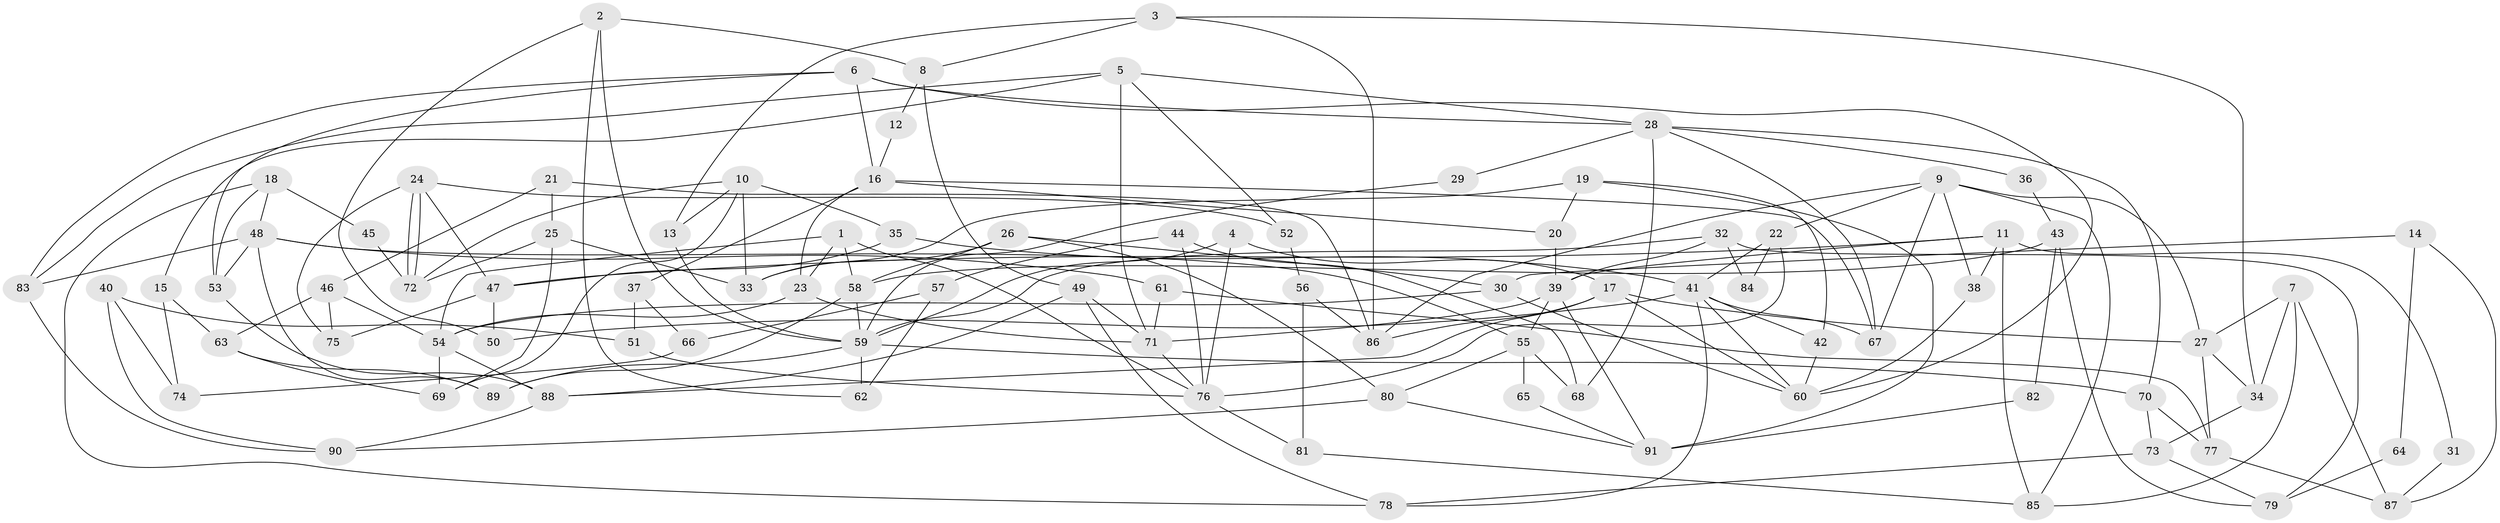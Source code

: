 // Generated by graph-tools (version 1.1) at 2025/11/02/27/25 16:11:17]
// undirected, 91 vertices, 182 edges
graph export_dot {
graph [start="1"]
  node [color=gray90,style=filled];
  1;
  2;
  3;
  4;
  5;
  6;
  7;
  8;
  9;
  10;
  11;
  12;
  13;
  14;
  15;
  16;
  17;
  18;
  19;
  20;
  21;
  22;
  23;
  24;
  25;
  26;
  27;
  28;
  29;
  30;
  31;
  32;
  33;
  34;
  35;
  36;
  37;
  38;
  39;
  40;
  41;
  42;
  43;
  44;
  45;
  46;
  47;
  48;
  49;
  50;
  51;
  52;
  53;
  54;
  55;
  56;
  57;
  58;
  59;
  60;
  61;
  62;
  63;
  64;
  65;
  66;
  67;
  68;
  69;
  70;
  71;
  72;
  73;
  74;
  75;
  76;
  77;
  78;
  79;
  80;
  81;
  82;
  83;
  84;
  85;
  86;
  87;
  88;
  89;
  90;
  91;
  1 -- 58;
  1 -- 54;
  1 -- 23;
  1 -- 76;
  2 -- 8;
  2 -- 50;
  2 -- 59;
  2 -- 62;
  3 -- 34;
  3 -- 13;
  3 -- 8;
  3 -- 86;
  4 -- 17;
  4 -- 59;
  4 -- 76;
  5 -- 28;
  5 -- 83;
  5 -- 15;
  5 -- 52;
  5 -- 71;
  6 -- 16;
  6 -- 60;
  6 -- 28;
  6 -- 53;
  6 -- 83;
  7 -- 27;
  7 -- 85;
  7 -- 34;
  7 -- 87;
  8 -- 49;
  8 -- 12;
  9 -- 38;
  9 -- 86;
  9 -- 22;
  9 -- 27;
  9 -- 67;
  9 -- 85;
  10 -- 35;
  10 -- 69;
  10 -- 13;
  10 -- 33;
  10 -- 72;
  11 -- 39;
  11 -- 47;
  11 -- 31;
  11 -- 38;
  11 -- 85;
  12 -- 16;
  13 -- 59;
  14 -- 87;
  14 -- 30;
  14 -- 64;
  15 -- 63;
  15 -- 74;
  16 -- 23;
  16 -- 20;
  16 -- 37;
  16 -- 67;
  17 -- 60;
  17 -- 27;
  17 -- 86;
  17 -- 88;
  18 -- 53;
  18 -- 78;
  18 -- 45;
  18 -- 48;
  19 -- 33;
  19 -- 42;
  19 -- 20;
  19 -- 91;
  20 -- 39;
  21 -- 25;
  21 -- 86;
  21 -- 46;
  22 -- 76;
  22 -- 41;
  22 -- 84;
  23 -- 71;
  23 -- 54;
  24 -- 72;
  24 -- 72;
  24 -- 52;
  24 -- 47;
  24 -- 75;
  25 -- 69;
  25 -- 72;
  25 -- 33;
  26 -- 80;
  26 -- 33;
  26 -- 30;
  26 -- 58;
  27 -- 77;
  27 -- 34;
  28 -- 67;
  28 -- 29;
  28 -- 36;
  28 -- 68;
  28 -- 70;
  29 -- 59;
  30 -- 54;
  30 -- 60;
  31 -- 87;
  32 -- 39;
  32 -- 59;
  32 -- 79;
  32 -- 84;
  34 -- 73;
  35 -- 41;
  35 -- 47;
  36 -- 43;
  37 -- 66;
  37 -- 51;
  38 -- 60;
  39 -- 55;
  39 -- 71;
  39 -- 91;
  40 -- 51;
  40 -- 90;
  40 -- 74;
  41 -- 67;
  41 -- 42;
  41 -- 50;
  41 -- 60;
  41 -- 78;
  42 -- 60;
  43 -- 58;
  43 -- 79;
  43 -- 82;
  44 -- 68;
  44 -- 76;
  44 -- 57;
  45 -- 72;
  46 -- 54;
  46 -- 63;
  46 -- 75;
  47 -- 75;
  47 -- 50;
  48 -- 53;
  48 -- 55;
  48 -- 61;
  48 -- 83;
  48 -- 89;
  49 -- 71;
  49 -- 78;
  49 -- 88;
  51 -- 76;
  52 -- 56;
  53 -- 88;
  54 -- 88;
  54 -- 69;
  55 -- 80;
  55 -- 65;
  55 -- 68;
  56 -- 86;
  56 -- 81;
  57 -- 62;
  57 -- 66;
  58 -- 89;
  58 -- 59;
  59 -- 62;
  59 -- 70;
  59 -- 89;
  61 -- 71;
  61 -- 77;
  63 -- 89;
  63 -- 69;
  64 -- 79;
  65 -- 91;
  66 -- 74;
  70 -- 73;
  70 -- 77;
  71 -- 76;
  73 -- 78;
  73 -- 79;
  76 -- 81;
  77 -- 87;
  80 -- 91;
  80 -- 90;
  81 -- 85;
  82 -- 91;
  83 -- 90;
  88 -- 90;
}
